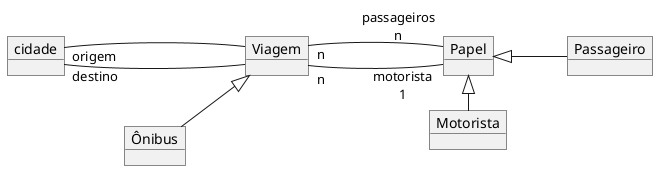 @startuml mod07ima14
left to right direction
object "cidade" as ci
object "Viagem" as vi
object "Papel" as pa
object "Passageiro" as ps
object "Ônibus" as on
object "Motorista" as mo
ci"destino" --- vi
ci "origem" --- vi
vi"n" --- "motorista\n1"pa
vi"n" --- "passageiros\nn"pa
pa <|-- ps
pa <|-right- mo
on --|> vi
@endtuml